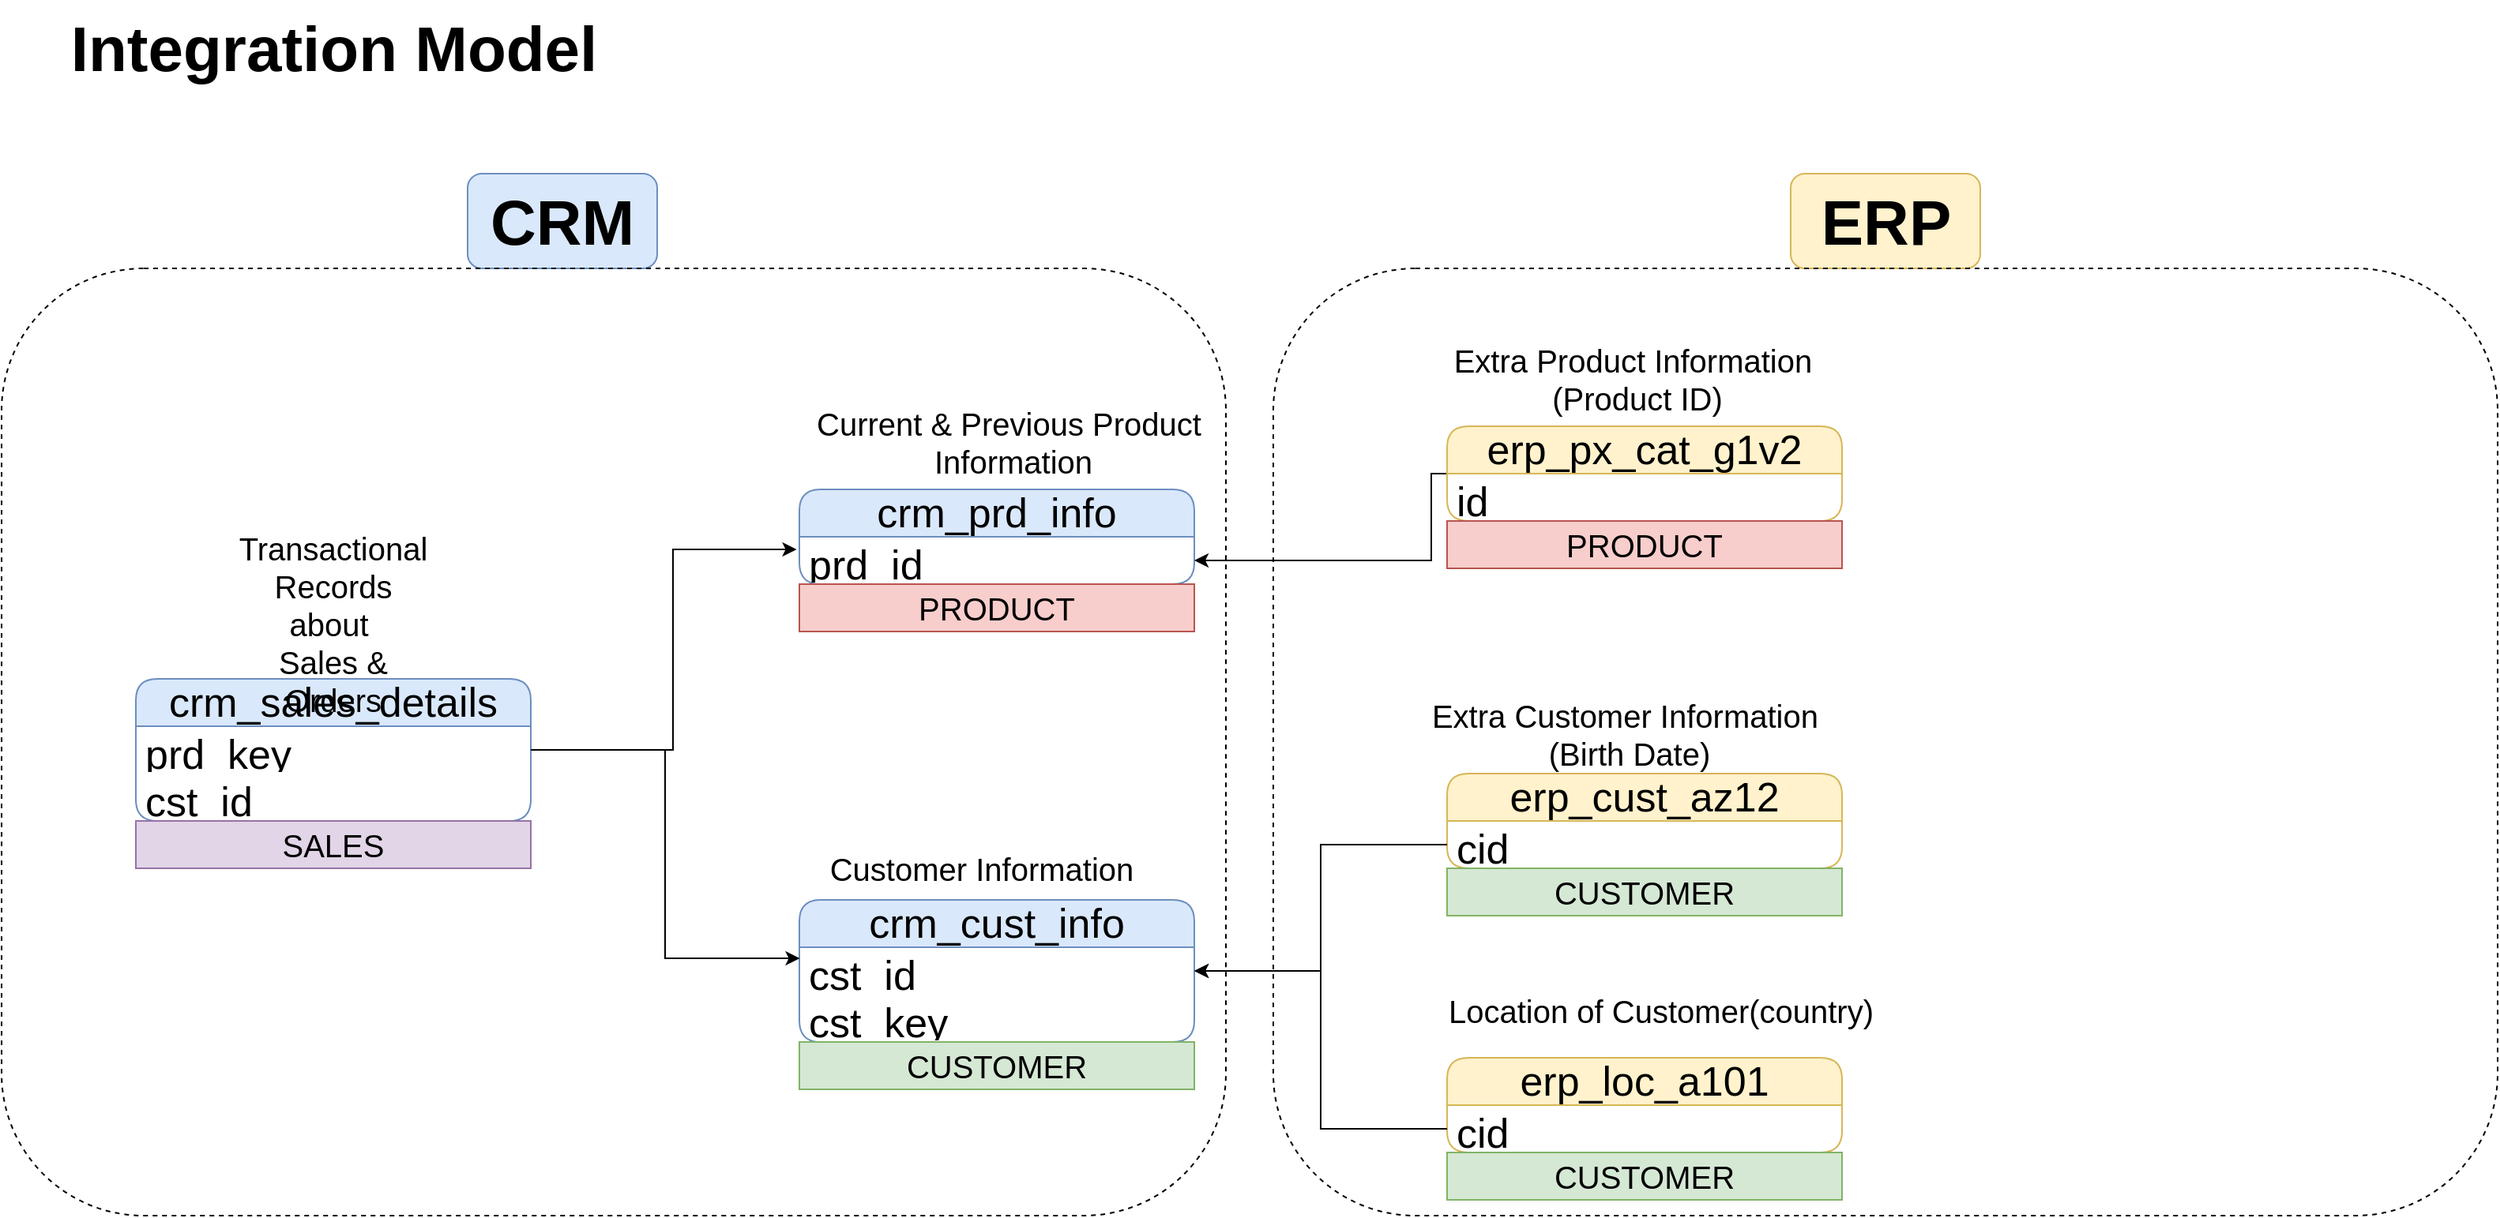 <mxfile version="27.1.1">
  <diagram name="Page-1" id="wcY469HxXeWVnTtn9a6s">
    <mxGraphModel dx="1901" dy="1143" grid="1" gridSize="10" guides="1" tooltips="1" connect="1" arrows="1" fold="1" page="1" pageScale="1" pageWidth="850" pageHeight="1100" math="0" shadow="0">
      <root>
        <mxCell id="0" />
        <mxCell id="1" parent="0" />
        <mxCell id="1XBYSC3FB3Hxhs3euuf_-1" value="&lt;font style=&quot;font-size: 40px;&quot;&gt;&lt;b style=&quot;&quot;&gt;Integration Model&lt;/b&gt;&lt;/font&gt;" style="text;html=1;align=center;verticalAlign=middle;resizable=0;points=[];autosize=1;strokeColor=none;fillColor=none;" parent="1" vertex="1">
          <mxGeometry x="205" y="190" width="360" height="60" as="geometry" />
        </mxCell>
        <mxCell id="1XBYSC3FB3Hxhs3euuf_-2" value="&lt;font&gt;crm_cust_info&lt;/font&gt;" style="swimlane;fontStyle=0;childLayout=stackLayout;horizontal=1;startSize=30;horizontalStack=0;resizeParent=1;resizeParentMax=0;resizeLast=0;collapsible=1;marginBottom=0;whiteSpace=wrap;html=1;rounded=1;fillColor=#dae8fc;strokeColor=#6c8ebf;fontSize=26;align=center;" parent="1" vertex="1">
          <mxGeometry x="680" y="760" width="250" height="90" as="geometry" />
        </mxCell>
        <mxCell id="1XBYSC3FB3Hxhs3euuf_-3" value="cst_id" style="text;strokeColor=none;fillColor=none;align=left;verticalAlign=middle;spacingLeft=4;spacingRight=4;overflow=hidden;points=[[0,0.5],[1,0.5]];portConstraint=eastwest;rotatable=0;whiteSpace=wrap;html=1;fontSize=26;" parent="1XBYSC3FB3Hxhs3euuf_-2" vertex="1">
          <mxGeometry y="30" width="250" height="30" as="geometry" />
        </mxCell>
        <mxCell id="oIHknBtxhrEnRIXOUbWm-9" value="cst_key" style="text;strokeColor=none;fillColor=none;align=left;verticalAlign=middle;spacingLeft=4;spacingRight=4;overflow=hidden;points=[[0,0.5],[1,0.5]];portConstraint=eastwest;rotatable=0;whiteSpace=wrap;html=1;fontSize=26;" parent="1XBYSC3FB3Hxhs3euuf_-2" vertex="1">
          <mxGeometry y="60" width="250" height="30" as="geometry" />
        </mxCell>
        <mxCell id="1XBYSC3FB3Hxhs3euuf_-6" value="&lt;font style=&quot;font-size: 20px;&quot;&gt;Customer Information&lt;/font&gt;" style="text;html=1;align=center;verticalAlign=middle;resizable=0;points=[];autosize=1;strokeColor=none;fillColor=none;" parent="1" vertex="1">
          <mxGeometry x="685" y="720" width="220" height="40" as="geometry" />
        </mxCell>
        <mxCell id="1XBYSC3FB3Hxhs3euuf_-7" value="&lt;font&gt;crm_prd_info&lt;/font&gt;" style="swimlane;fontStyle=0;childLayout=stackLayout;horizontal=1;startSize=30;horizontalStack=0;resizeParent=1;resizeParentMax=0;resizeLast=0;collapsible=1;marginBottom=0;whiteSpace=wrap;html=1;rounded=1;fillColor=#dae8fc;strokeColor=#6c8ebf;fontSize=26;align=center;" parent="1" vertex="1">
          <mxGeometry x="680" y="500" width="250" height="60" as="geometry" />
        </mxCell>
        <mxCell id="1XBYSC3FB3Hxhs3euuf_-8" value="prd_id" style="text;strokeColor=none;fillColor=none;align=left;verticalAlign=middle;spacingLeft=4;spacingRight=4;overflow=hidden;points=[[0,0.5],[1,0.5]];portConstraint=eastwest;rotatable=0;whiteSpace=wrap;html=1;fontSize=26;" parent="1XBYSC3FB3Hxhs3euuf_-7" vertex="1">
          <mxGeometry y="30" width="250" height="30" as="geometry" />
        </mxCell>
        <mxCell id="1XBYSC3FB3Hxhs3euuf_-9" value="&lt;font style=&quot;font-size: 20px;&quot;&gt;Current &amp;amp; Previous Product&amp;nbsp;&lt;/font&gt;&lt;div&gt;&lt;font style=&quot;font-size: 20px;&quot;&gt;Information&lt;/font&gt;&lt;/div&gt;" style="text;html=1;align=center;verticalAlign=middle;resizable=0;points=[];autosize=1;strokeColor=none;fillColor=none;" parent="1" vertex="1">
          <mxGeometry x="680" y="440" width="270" height="60" as="geometry" />
        </mxCell>
        <mxCell id="1XBYSC3FB3Hxhs3euuf_-10" value="&lt;font&gt;crm_sales_details&lt;/font&gt;" style="swimlane;fontStyle=0;childLayout=stackLayout;horizontal=1;startSize=30;horizontalStack=0;resizeParent=1;resizeParentMax=0;resizeLast=0;collapsible=1;marginBottom=0;whiteSpace=wrap;html=1;rounded=1;fillColor=#dae8fc;strokeColor=#6c8ebf;fontSize=26;align=center;" parent="1" vertex="1">
          <mxGeometry x="260" y="620" width="250" height="90" as="geometry" />
        </mxCell>
        <mxCell id="1XBYSC3FB3Hxhs3euuf_-11" value="prd_key" style="text;strokeColor=none;fillColor=none;align=left;verticalAlign=middle;spacingLeft=4;spacingRight=4;overflow=hidden;points=[[0,0.5],[1,0.5]];portConstraint=eastwest;rotatable=0;whiteSpace=wrap;html=1;fontSize=26;" parent="1XBYSC3FB3Hxhs3euuf_-10" vertex="1">
          <mxGeometry y="30" width="250" height="30" as="geometry" />
        </mxCell>
        <mxCell id="1XBYSC3FB3Hxhs3euuf_-16" value="cst_id" style="text;strokeColor=none;fillColor=none;align=left;verticalAlign=middle;spacingLeft=4;spacingRight=4;overflow=hidden;points=[[0,0.5],[1,0.5]];portConstraint=eastwest;rotatable=0;whiteSpace=wrap;html=1;fontSize=26;" parent="1XBYSC3FB3Hxhs3euuf_-10" vertex="1">
          <mxGeometry y="60" width="250" height="30" as="geometry" />
        </mxCell>
        <mxCell id="1XBYSC3FB3Hxhs3euuf_-17" value="&lt;span style=&quot;font-size: 20px; text-wrap-mode: nowrap;&quot;&gt;Transactional Records about&amp;nbsp;&lt;/span&gt;&lt;div&gt;&lt;span style=&quot;font-size: 20px; text-wrap-mode: nowrap;&quot;&gt;Sales &amp;amp; Orders&lt;/span&gt;&lt;/div&gt;" style="text;html=1;align=center;verticalAlign=middle;whiteSpace=wrap;rounded=0;" parent="1" vertex="1">
          <mxGeometry x="355" y="570" width="60" height="30" as="geometry" />
        </mxCell>
        <mxCell id="oIHknBtxhrEnRIXOUbWm-2" style="edgeStyle=orthogonalEdgeStyle;rounded=0;orthogonalLoop=1;jettySize=auto;html=1;entryX=0.001;entryY=0.234;entryDx=0;entryDy=0;entryPerimeter=0;" parent="1" source="1XBYSC3FB3Hxhs3euuf_-11" target="1XBYSC3FB3Hxhs3euuf_-3" edge="1">
          <mxGeometry relative="1" as="geometry" />
        </mxCell>
        <mxCell id="oIHknBtxhrEnRIXOUbWm-4" style="edgeStyle=orthogonalEdgeStyle;rounded=0;orthogonalLoop=1;jettySize=auto;html=1;entryX=-0.007;entryY=0.267;entryDx=0;entryDy=0;entryPerimeter=0;" parent="1" source="1XBYSC3FB3Hxhs3euuf_-10" target="1XBYSC3FB3Hxhs3euuf_-8" edge="1">
          <mxGeometry relative="1" as="geometry">
            <Array as="points">
              <mxPoint x="600" y="665" />
              <mxPoint x="600" y="538" />
            </Array>
          </mxGeometry>
        </mxCell>
        <mxCell id="oIHknBtxhrEnRIXOUbWm-5" value="&lt;font&gt;erp_cust_az12&lt;/font&gt;" style="swimlane;fontStyle=0;childLayout=stackLayout;horizontal=1;startSize=30;horizontalStack=0;resizeParent=1;resizeParentMax=0;resizeLast=0;collapsible=1;marginBottom=0;whiteSpace=wrap;html=1;rounded=1;fillColor=#fff2cc;strokeColor=#d6b656;fontSize=26;align=center;" parent="1" vertex="1">
          <mxGeometry x="1090" y="680" width="250" height="60" as="geometry" />
        </mxCell>
        <mxCell id="oIHknBtxhrEnRIXOUbWm-6" value="cid" style="text;strokeColor=none;fillColor=none;align=left;verticalAlign=middle;spacingLeft=4;spacingRight=4;overflow=hidden;points=[[0,0.5],[1,0.5]];portConstraint=eastwest;rotatable=0;whiteSpace=wrap;html=1;fontSize=26;" parent="oIHknBtxhrEnRIXOUbWm-5" vertex="1">
          <mxGeometry y="30" width="250" height="30" as="geometry" />
        </mxCell>
        <mxCell id="oIHknBtxhrEnRIXOUbWm-7" value="&lt;span style=&quot;font-size: 20px;&quot;&gt;Extra Customer Information&amp;nbsp;&lt;/span&gt;&lt;div&gt;&lt;span style=&quot;font-size: 20px;&quot;&gt;(Birth Date)&lt;/span&gt;&lt;/div&gt;" style="text;html=1;align=center;verticalAlign=middle;resizable=0;points=[];autosize=1;strokeColor=none;fillColor=none;" parent="1" vertex="1">
          <mxGeometry x="1070" y="625" width="270" height="60" as="geometry" />
        </mxCell>
        <mxCell id="oIHknBtxhrEnRIXOUbWm-10" value="&lt;font&gt;erp_loc_a101&lt;/font&gt;" style="swimlane;fontStyle=0;childLayout=stackLayout;horizontal=1;startSize=30;horizontalStack=0;resizeParent=1;resizeParentMax=0;resizeLast=0;collapsible=1;marginBottom=0;whiteSpace=wrap;html=1;rounded=1;fillColor=#fff2cc;strokeColor=#d6b656;fontSize=26;align=center;" parent="1" vertex="1">
          <mxGeometry x="1090" y="860" width="250" height="60" as="geometry" />
        </mxCell>
        <mxCell id="oIHknBtxhrEnRIXOUbWm-11" value="cid" style="text;strokeColor=none;fillColor=none;align=left;verticalAlign=middle;spacingLeft=4;spacingRight=4;overflow=hidden;points=[[0,0.5],[1,0.5]];portConstraint=eastwest;rotatable=0;whiteSpace=wrap;html=1;fontSize=26;" parent="oIHknBtxhrEnRIXOUbWm-10" vertex="1">
          <mxGeometry y="30" width="250" height="30" as="geometry" />
        </mxCell>
        <mxCell id="oIHknBtxhrEnRIXOUbWm-12" value="&lt;span style=&quot;font-size: 20px;&quot;&gt;Location of Customer(country)&lt;/span&gt;" style="text;html=1;align=center;verticalAlign=middle;resizable=0;points=[];autosize=1;strokeColor=none;fillColor=none;" parent="1" vertex="1">
          <mxGeometry x="1080" y="810" width="290" height="40" as="geometry" />
        </mxCell>
        <mxCell id="ldw_6oC3s1xyQMqldlff-6" style="edgeStyle=orthogonalEdgeStyle;rounded=0;orthogonalLoop=1;jettySize=auto;html=1;entryX=1;entryY=0.5;entryDx=0;entryDy=0;" parent="1" source="oIHknBtxhrEnRIXOUbWm-15" target="1XBYSC3FB3Hxhs3euuf_-8" edge="1">
          <mxGeometry relative="1" as="geometry">
            <Array as="points">
              <mxPoint x="1080" y="490" />
              <mxPoint x="1080" y="545" />
            </Array>
          </mxGeometry>
        </mxCell>
        <mxCell id="oIHknBtxhrEnRIXOUbWm-15" value="&lt;font&gt;erp_px_cat_g1v2&lt;/font&gt;" style="swimlane;fontStyle=0;childLayout=stackLayout;horizontal=1;startSize=30;horizontalStack=0;resizeParent=1;resizeParentMax=0;resizeLast=0;collapsible=1;marginBottom=0;whiteSpace=wrap;html=1;rounded=1;fillColor=#fff2cc;strokeColor=#d6b656;fontSize=26;align=center;" parent="1" vertex="1">
          <mxGeometry x="1090" y="460" width="250" height="60" as="geometry" />
        </mxCell>
        <mxCell id="oIHknBtxhrEnRIXOUbWm-16" value="id" style="text;strokeColor=none;fillColor=none;align=left;verticalAlign=middle;spacingLeft=4;spacingRight=4;overflow=hidden;points=[[0,0.5],[1,0.5]];portConstraint=eastwest;rotatable=0;whiteSpace=wrap;html=1;fontSize=26;" parent="oIHknBtxhrEnRIXOUbWm-15" vertex="1">
          <mxGeometry y="30" width="250" height="30" as="geometry" />
        </mxCell>
        <mxCell id="oIHknBtxhrEnRIXOUbWm-17" value="&lt;span style=&quot;font-size: 20px;&quot;&gt;Extra Product Information&amp;nbsp;&lt;/span&gt;&lt;div&gt;&lt;span style=&quot;font-size: 20px;&quot;&gt;(Product ID)&lt;/span&gt;&lt;/div&gt;" style="text;html=1;align=center;verticalAlign=middle;resizable=0;points=[];autosize=1;strokeColor=none;fillColor=none;" parent="1" vertex="1">
          <mxGeometry x="1080" y="400" width="260" height="60" as="geometry" />
        </mxCell>
        <mxCell id="oIHknBtxhrEnRIXOUbWm-20" value="&lt;font style=&quot;font-size: 40px;&quot;&gt;&lt;b&gt;CRM&lt;/b&gt;&lt;/font&gt;" style="rounded=1;whiteSpace=wrap;html=1;fillColor=#dae8fc;strokeColor=#6c8ebf;" parent="1" vertex="1">
          <mxGeometry x="470" y="300" width="120" height="60" as="geometry" />
        </mxCell>
        <mxCell id="oIHknBtxhrEnRIXOUbWm-22" value="&lt;font style=&quot;font-size: 40px;&quot;&gt;&lt;b&gt;ERP&lt;/b&gt;&lt;/font&gt;" style="rounded=1;whiteSpace=wrap;html=1;fillColor=#fff2cc;strokeColor=#d6b656;fillStyle=auto;glass=0;" parent="1" vertex="1">
          <mxGeometry x="1307.5" y="300" width="120" height="60" as="geometry" />
        </mxCell>
        <mxCell id="ldw_6oC3s1xyQMqldlff-2" style="edgeStyle=orthogonalEdgeStyle;rounded=0;orthogonalLoop=1;jettySize=auto;html=1;entryX=1;entryY=0.5;entryDx=0;entryDy=0;" parent="1" source="oIHknBtxhrEnRIXOUbWm-6" target="1XBYSC3FB3Hxhs3euuf_-3" edge="1">
          <mxGeometry relative="1" as="geometry" />
        </mxCell>
        <mxCell id="ldw_6oC3s1xyQMqldlff-7" style="edgeStyle=orthogonalEdgeStyle;rounded=0;orthogonalLoop=1;jettySize=auto;html=1;entryX=1;entryY=0.5;entryDx=0;entryDy=0;" parent="1" source="oIHknBtxhrEnRIXOUbWm-11" target="1XBYSC3FB3Hxhs3euuf_-3" edge="1">
          <mxGeometry relative="1" as="geometry" />
        </mxCell>
        <mxCell id="ldw_6oC3s1xyQMqldlff-8" value="&lt;font style=&quot;font-size: 20px;&quot;&gt;PRODUCT&lt;/font&gt;" style="text;html=1;strokeColor=#b85450;fillColor=#f8cecc;align=center;verticalAlign=middle;whiteSpace=wrap;overflow=hidden;" parent="1" vertex="1">
          <mxGeometry x="680" y="560" width="250" height="30" as="geometry" />
        </mxCell>
        <mxCell id="ldw_6oC3s1xyQMqldlff-9" value="&lt;font style=&quot;font-size: 20px;&quot;&gt;PRODUCT&lt;/font&gt;" style="text;html=1;strokeColor=#b85450;fillColor=#f8cecc;align=center;verticalAlign=middle;whiteSpace=wrap;overflow=hidden;" parent="1" vertex="1">
          <mxGeometry x="1090" y="520" width="250" height="30" as="geometry" />
        </mxCell>
        <mxCell id="ldw_6oC3s1xyQMqldlff-10" value="&lt;font style=&quot;font-size: 20px;&quot;&gt;CUSTOMER&lt;/font&gt;" style="text;html=1;strokeColor=#82b366;fillColor=#d5e8d4;align=center;verticalAlign=middle;whiteSpace=wrap;overflow=hidden;" parent="1" vertex="1">
          <mxGeometry x="680" y="850" width="250" height="30" as="geometry" />
        </mxCell>
        <mxCell id="ldw_6oC3s1xyQMqldlff-11" value="&lt;font style=&quot;font-size: 20px;&quot;&gt;CUSTOMER&lt;/font&gt;" style="text;html=1;strokeColor=#82b366;fillColor=#d5e8d4;align=center;verticalAlign=middle;whiteSpace=wrap;overflow=hidden;" parent="1" vertex="1">
          <mxGeometry x="1090" y="920" width="250" height="30" as="geometry" />
        </mxCell>
        <mxCell id="ldw_6oC3s1xyQMqldlff-12" value="&lt;font style=&quot;font-size: 20px;&quot;&gt;CUSTOMER&lt;/font&gt;" style="text;html=1;strokeColor=#82b366;fillColor=#d5e8d4;align=center;verticalAlign=middle;whiteSpace=wrap;overflow=hidden;" parent="1" vertex="1">
          <mxGeometry x="1090" y="740" width="250" height="30" as="geometry" />
        </mxCell>
        <mxCell id="ldw_6oC3s1xyQMqldlff-13" value="&lt;font style=&quot;font-size: 20px;&quot;&gt;SALES&lt;/font&gt;" style="text;html=1;strokeColor=#9673a6;fillColor=#e1d5e7;align=center;verticalAlign=middle;whiteSpace=wrap;overflow=hidden;" parent="1" vertex="1">
          <mxGeometry x="260" y="710" width="250" height="30" as="geometry" />
        </mxCell>
        <mxCell id="_GVCipj-HaOC4onjhC3f-2" value="" style="rounded=1;whiteSpace=wrap;html=1;fillColor=none;dashed=1;" parent="1" vertex="1">
          <mxGeometry x="175" y="360" width="775" height="600" as="geometry" />
        </mxCell>
        <mxCell id="_GVCipj-HaOC4onjhC3f-3" value="" style="rounded=1;whiteSpace=wrap;html=1;fillColor=none;dashed=1;" parent="1" vertex="1">
          <mxGeometry x="980" y="360" width="775" height="600" as="geometry" />
        </mxCell>
      </root>
    </mxGraphModel>
  </diagram>
</mxfile>
